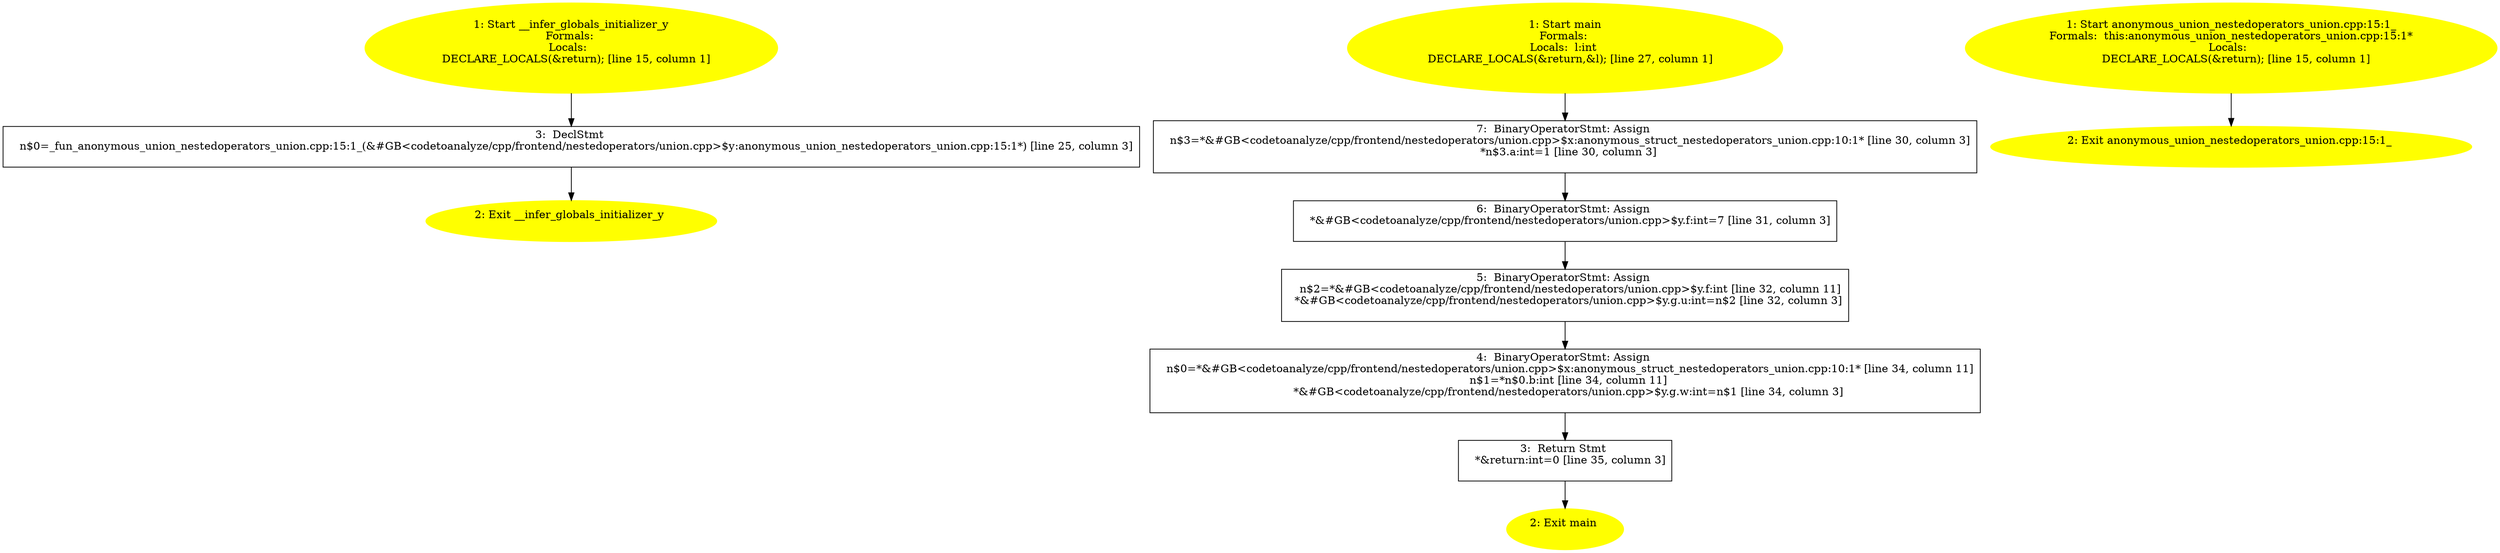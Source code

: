 /* @generated */
digraph cfg {
"__infer_globals_initializer_y.0ea250be2dd991733c9131c53abc3c54_1" [label="1: Start __infer_globals_initializer_y\nFormals: \nLocals:  \n   DECLARE_LOCALS(&return); [line 15, column 1]\n " color=yellow style=filled]
	

	 "__infer_globals_initializer_y.0ea250be2dd991733c9131c53abc3c54_1" -> "__infer_globals_initializer_y.0ea250be2dd991733c9131c53abc3c54_3" ;
"__infer_globals_initializer_y.0ea250be2dd991733c9131c53abc3c54_2" [label="2: Exit __infer_globals_initializer_y \n  " color=yellow style=filled]
	

"__infer_globals_initializer_y.0ea250be2dd991733c9131c53abc3c54_3" [label="3:  DeclStmt \n   n$0=_fun_anonymous_union_nestedoperators_union.cpp:15:1_(&#GB<codetoanalyze/cpp/frontend/nestedoperators/union.cpp>$y:anonymous_union_nestedoperators_union.cpp:15:1*) [line 25, column 3]\n " shape="box"]
	

	 "__infer_globals_initializer_y.0ea250be2dd991733c9131c53abc3c54_3" -> "__infer_globals_initializer_y.0ea250be2dd991733c9131c53abc3c54_2" ;
"main.fad58de7366495db4650cfefac2fcd61_1" [label="1: Start main\nFormals: \nLocals:  l:int \n   DECLARE_LOCALS(&return,&l); [line 27, column 1]\n " color=yellow style=filled]
	

	 "main.fad58de7366495db4650cfefac2fcd61_1" -> "main.fad58de7366495db4650cfefac2fcd61_7" ;
"main.fad58de7366495db4650cfefac2fcd61_2" [label="2: Exit main \n  " color=yellow style=filled]
	

"main.fad58de7366495db4650cfefac2fcd61_3" [label="3:  Return Stmt \n   *&return:int=0 [line 35, column 3]\n " shape="box"]
	

	 "main.fad58de7366495db4650cfefac2fcd61_3" -> "main.fad58de7366495db4650cfefac2fcd61_2" ;
"main.fad58de7366495db4650cfefac2fcd61_4" [label="4:  BinaryOperatorStmt: Assign \n   n$0=*&#GB<codetoanalyze/cpp/frontend/nestedoperators/union.cpp>$x:anonymous_struct_nestedoperators_union.cpp:10:1* [line 34, column 11]\n  n$1=*n$0.b:int [line 34, column 11]\n  *&#GB<codetoanalyze/cpp/frontend/nestedoperators/union.cpp>$y.g.w:int=n$1 [line 34, column 3]\n " shape="box"]
	

	 "main.fad58de7366495db4650cfefac2fcd61_4" -> "main.fad58de7366495db4650cfefac2fcd61_3" ;
"main.fad58de7366495db4650cfefac2fcd61_5" [label="5:  BinaryOperatorStmt: Assign \n   n$2=*&#GB<codetoanalyze/cpp/frontend/nestedoperators/union.cpp>$y.f:int [line 32, column 11]\n  *&#GB<codetoanalyze/cpp/frontend/nestedoperators/union.cpp>$y.g.u:int=n$2 [line 32, column 3]\n " shape="box"]
	

	 "main.fad58de7366495db4650cfefac2fcd61_5" -> "main.fad58de7366495db4650cfefac2fcd61_4" ;
"main.fad58de7366495db4650cfefac2fcd61_6" [label="6:  BinaryOperatorStmt: Assign \n   *&#GB<codetoanalyze/cpp/frontend/nestedoperators/union.cpp>$y.f:int=7 [line 31, column 3]\n " shape="box"]
	

	 "main.fad58de7366495db4650cfefac2fcd61_6" -> "main.fad58de7366495db4650cfefac2fcd61_5" ;
"main.fad58de7366495db4650cfefac2fcd61_7" [label="7:  BinaryOperatorStmt: Assign \n   n$3=*&#GB<codetoanalyze/cpp/frontend/nestedoperators/union.cpp>$x:anonymous_struct_nestedoperators_union.cpp:10:1* [line 30, column 3]\n  *n$3.a:int=1 [line 30, column 3]\n " shape="box"]
	

	 "main.fad58de7366495db4650cfefac2fcd61_7" -> "main.fad58de7366495db4650cfefac2fcd61_6" ;
"#anonymous_union_nestedoperators_union.cpp:15:1#{12517556114589879497}.4d96ad7522b6448f22454f6bd6e9a42f_1" [label="1: Start anonymous_union_nestedoperators_union.cpp:15:1_\nFormals:  this:anonymous_union_nestedoperators_union.cpp:15:1*\nLocals:  \n   DECLARE_LOCALS(&return); [line 15, column 1]\n " color=yellow style=filled]
	

	 "#anonymous_union_nestedoperators_union.cpp:15:1#{12517556114589879497}.4d96ad7522b6448f22454f6bd6e9a42f_1" -> "#anonymous_union_nestedoperators_union.cpp:15:1#{12517556114589879497}.4d96ad7522b6448f22454f6bd6e9a42f_2" ;
"#anonymous_union_nestedoperators_union.cpp:15:1#{12517556114589879497}.4d96ad7522b6448f22454f6bd6e9a42f_2" [label="2: Exit anonymous_union_nestedoperators_union.cpp:15:1_ \n  " color=yellow style=filled]
	

}
